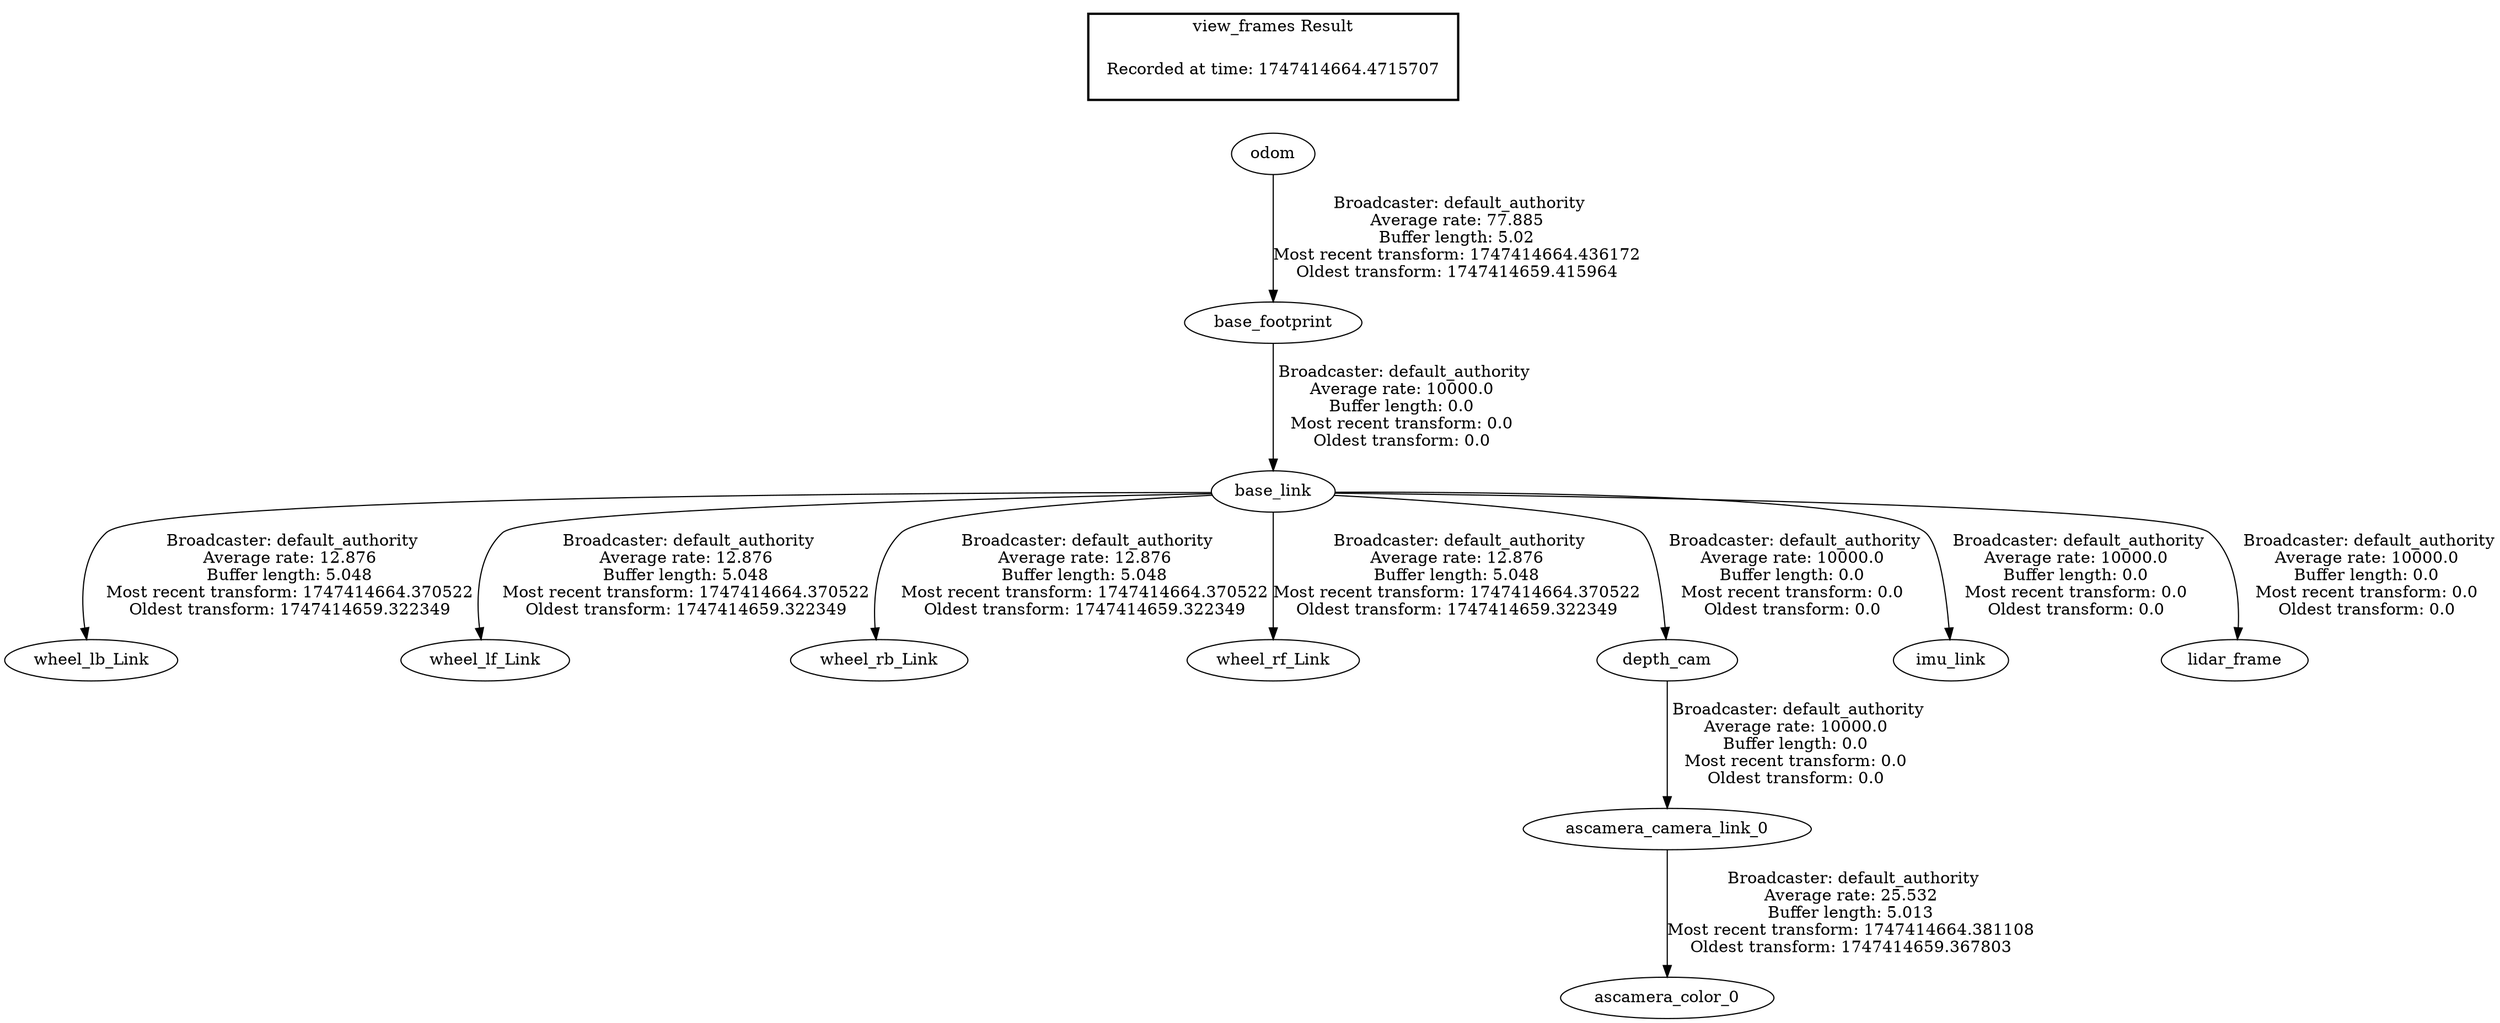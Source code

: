 digraph G {
"base_link" -> "wheel_lb_Link"[label=" Broadcaster: default_authority\nAverage rate: 12.876\nBuffer length: 5.048\nMost recent transform: 1747414664.370522\nOldest transform: 1747414659.322349\n"];
"base_footprint" -> "base_link"[label=" Broadcaster: default_authority\nAverage rate: 10000.0\nBuffer length: 0.0\nMost recent transform: 0.0\nOldest transform: 0.0\n"];
"base_link" -> "wheel_lf_Link"[label=" Broadcaster: default_authority\nAverage rate: 12.876\nBuffer length: 5.048\nMost recent transform: 1747414664.370522\nOldest transform: 1747414659.322349\n"];
"base_link" -> "wheel_rb_Link"[label=" Broadcaster: default_authority\nAverage rate: 12.876\nBuffer length: 5.048\nMost recent transform: 1747414664.370522\nOldest transform: 1747414659.322349\n"];
"base_link" -> "wheel_rf_Link"[label=" Broadcaster: default_authority\nAverage rate: 12.876\nBuffer length: 5.048\nMost recent transform: 1747414664.370522\nOldest transform: 1747414659.322349\n"];
"odom" -> "base_footprint"[label=" Broadcaster: default_authority\nAverage rate: 77.885\nBuffer length: 5.02\nMost recent transform: 1747414664.436172\nOldest transform: 1747414659.415964\n"];
"base_link" -> "depth_cam"[label=" Broadcaster: default_authority\nAverage rate: 10000.0\nBuffer length: 0.0\nMost recent transform: 0.0\nOldest transform: 0.0\n"];
"base_link" -> "imu_link"[label=" Broadcaster: default_authority\nAverage rate: 10000.0\nBuffer length: 0.0\nMost recent transform: 0.0\nOldest transform: 0.0\n"];
"base_link" -> "lidar_frame"[label=" Broadcaster: default_authority\nAverage rate: 10000.0\nBuffer length: 0.0\nMost recent transform: 0.0\nOldest transform: 0.0\n"];
"depth_cam" -> "ascamera_camera_link_0"[label=" Broadcaster: default_authority\nAverage rate: 10000.0\nBuffer length: 0.0\nMost recent transform: 0.0\nOldest transform: 0.0\n"];
"ascamera_camera_link_0" -> "ascamera_color_0"[label=" Broadcaster: default_authority\nAverage rate: 25.532\nBuffer length: 5.013\nMost recent transform: 1747414664.381108\nOldest transform: 1747414659.367803\n"];
edge [style=invis];
 subgraph cluster_legend { style=bold; color=black; label ="view_frames Result";
"Recorded at time: 1747414664.4715707"[ shape=plaintext ] ;
}->"odom";
}